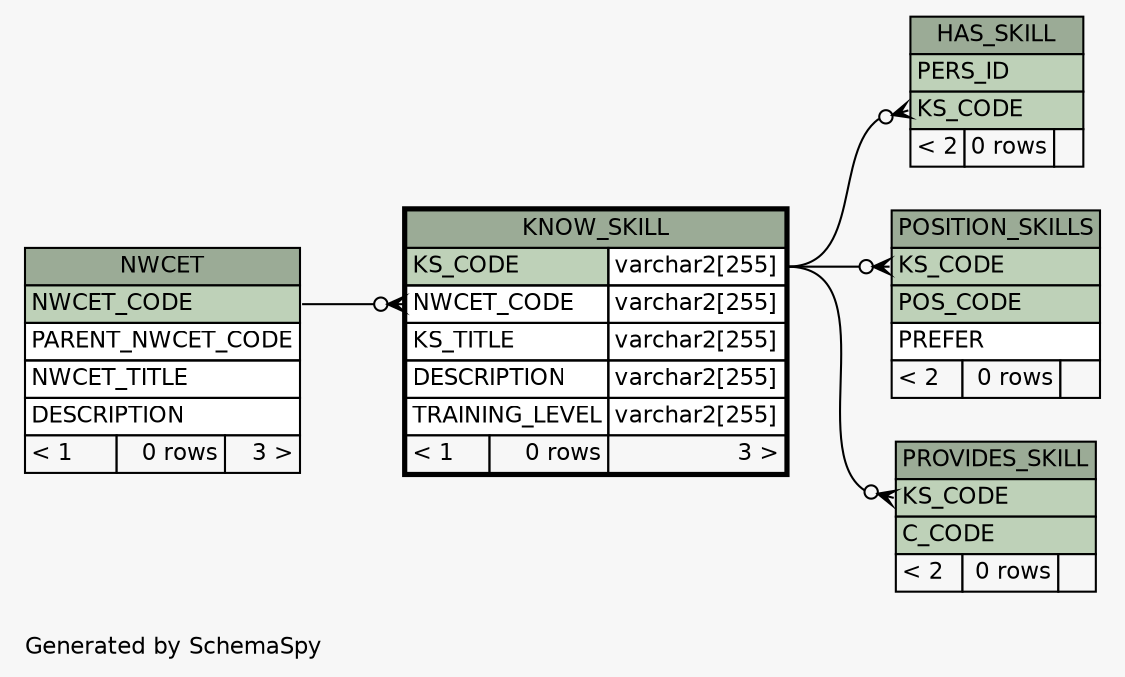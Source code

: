 // dot 2.38.0 on Linux 4.10.0-38-generic
// SchemaSpy rev 590
digraph "oneDegreeRelationshipsDiagram" {
  graph [
    rankdir="RL"
    bgcolor="#f7f7f7"
    label="\nGenerated by SchemaSpy"
    labeljust="l"
    nodesep="0.18"
    ranksep="0.46"
    fontname="Helvetica"
    fontsize="11"
  ];
  node [
    fontname="Helvetica"
    fontsize="11"
    shape="plaintext"
  ];
  edge [
    arrowsize="0.8"
  ];
  "HAS_SKILL":"KS_CODE":w -> "KNOW_SKILL":"KS_CODE.type":e [arrowhead=none dir=back arrowtail=crowodot];
  "KNOW_SKILL":"NWCET_CODE":w -> "NWCET":"NWCET_CODE":e [arrowhead=none dir=back arrowtail=crowodot];
  "POSITION_SKILLS":"KS_CODE":w -> "KNOW_SKILL":"KS_CODE.type":e [arrowhead=none dir=back arrowtail=crowodot];
  "PROVIDES_SKILL":"KS_CODE":w -> "KNOW_SKILL":"KS_CODE.type":e [arrowhead=none dir=back arrowtail=crowodot];
  "HAS_SKILL" [
    label=<
    <TABLE BORDER="0" CELLBORDER="1" CELLSPACING="0" BGCOLOR="#ffffff">
      <TR><TD COLSPAN="3" BGCOLOR="#9bab96" ALIGN="CENTER">HAS_SKILL</TD></TR>
      <TR><TD PORT="PERS_ID" COLSPAN="3" BGCOLOR="#bed1b8" ALIGN="LEFT">PERS_ID</TD></TR>
      <TR><TD PORT="KS_CODE" COLSPAN="3" BGCOLOR="#bed1b8" ALIGN="LEFT">KS_CODE</TD></TR>
      <TR><TD ALIGN="LEFT" BGCOLOR="#f7f7f7">&lt; 2</TD><TD ALIGN="RIGHT" BGCOLOR="#f7f7f7">0 rows</TD><TD ALIGN="RIGHT" BGCOLOR="#f7f7f7">  </TD></TR>
    </TABLE>>
    URL="HAS_SKILL.html"
    tooltip="HAS_SKILL"
  ];
  "KNOW_SKILL" [
    label=<
    <TABLE BORDER="2" CELLBORDER="1" CELLSPACING="0" BGCOLOR="#ffffff">
      <TR><TD COLSPAN="3" BGCOLOR="#9bab96" ALIGN="CENTER">KNOW_SKILL</TD></TR>
      <TR><TD PORT="KS_CODE" COLSPAN="2" BGCOLOR="#bed1b8" ALIGN="LEFT">KS_CODE</TD><TD PORT="KS_CODE.type" ALIGN="LEFT">varchar2[255]</TD></TR>
      <TR><TD PORT="NWCET_CODE" COLSPAN="2" ALIGN="LEFT">NWCET_CODE</TD><TD PORT="NWCET_CODE.type" ALIGN="LEFT">varchar2[255]</TD></TR>
      <TR><TD PORT="KS_TITLE" COLSPAN="2" ALIGN="LEFT">KS_TITLE</TD><TD PORT="KS_TITLE.type" ALIGN="LEFT">varchar2[255]</TD></TR>
      <TR><TD PORT="DESCRIPTION" COLSPAN="2" ALIGN="LEFT">DESCRIPTION</TD><TD PORT="DESCRIPTION.type" ALIGN="LEFT">varchar2[255]</TD></TR>
      <TR><TD PORT="TRAINING_LEVEL" COLSPAN="2" ALIGN="LEFT">TRAINING_LEVEL</TD><TD PORT="TRAINING_LEVEL.type" ALIGN="LEFT">varchar2[255]</TD></TR>
      <TR><TD ALIGN="LEFT" BGCOLOR="#f7f7f7">&lt; 1</TD><TD ALIGN="RIGHT" BGCOLOR="#f7f7f7">0 rows</TD><TD ALIGN="RIGHT" BGCOLOR="#f7f7f7">3 &gt;</TD></TR>
    </TABLE>>
    URL="KNOW_SKILL.html"
    tooltip="KNOW_SKILL"
  ];
  "NWCET" [
    label=<
    <TABLE BORDER="0" CELLBORDER="1" CELLSPACING="0" BGCOLOR="#ffffff">
      <TR><TD COLSPAN="3" BGCOLOR="#9bab96" ALIGN="CENTER">NWCET</TD></TR>
      <TR><TD PORT="NWCET_CODE" COLSPAN="3" BGCOLOR="#bed1b8" ALIGN="LEFT">NWCET_CODE</TD></TR>
      <TR><TD PORT="PARENT_NWCET_CODE" COLSPAN="3" ALIGN="LEFT">PARENT_NWCET_CODE</TD></TR>
      <TR><TD PORT="NWCET_TITLE" COLSPAN="3" ALIGN="LEFT">NWCET_TITLE</TD></TR>
      <TR><TD PORT="DESCRIPTION" COLSPAN="3" ALIGN="LEFT">DESCRIPTION</TD></TR>
      <TR><TD ALIGN="LEFT" BGCOLOR="#f7f7f7">&lt; 1</TD><TD ALIGN="RIGHT" BGCOLOR="#f7f7f7">0 rows</TD><TD ALIGN="RIGHT" BGCOLOR="#f7f7f7">3 &gt;</TD></TR>
    </TABLE>>
    URL="NWCET.html"
    tooltip="NWCET"
  ];
  "POSITION_SKILLS" [
    label=<
    <TABLE BORDER="0" CELLBORDER="1" CELLSPACING="0" BGCOLOR="#ffffff">
      <TR><TD COLSPAN="3" BGCOLOR="#9bab96" ALIGN="CENTER">POSITION_SKILLS</TD></TR>
      <TR><TD PORT="KS_CODE" COLSPAN="3" BGCOLOR="#bed1b8" ALIGN="LEFT">KS_CODE</TD></TR>
      <TR><TD PORT="POS_CODE" COLSPAN="3" BGCOLOR="#bed1b8" ALIGN="LEFT">POS_CODE</TD></TR>
      <TR><TD PORT="PREFER" COLSPAN="3" ALIGN="LEFT">PREFER</TD></TR>
      <TR><TD ALIGN="LEFT" BGCOLOR="#f7f7f7">&lt; 2</TD><TD ALIGN="RIGHT" BGCOLOR="#f7f7f7">0 rows</TD><TD ALIGN="RIGHT" BGCOLOR="#f7f7f7">  </TD></TR>
    </TABLE>>
    URL="POSITION_SKILLS.html"
    tooltip="POSITION_SKILLS"
  ];
  "PROVIDES_SKILL" [
    label=<
    <TABLE BORDER="0" CELLBORDER="1" CELLSPACING="0" BGCOLOR="#ffffff">
      <TR><TD COLSPAN="3" BGCOLOR="#9bab96" ALIGN="CENTER">PROVIDES_SKILL</TD></TR>
      <TR><TD PORT="KS_CODE" COLSPAN="3" BGCOLOR="#bed1b8" ALIGN="LEFT">KS_CODE</TD></TR>
      <TR><TD PORT="C_CODE" COLSPAN="3" BGCOLOR="#bed1b8" ALIGN="LEFT">C_CODE</TD></TR>
      <TR><TD ALIGN="LEFT" BGCOLOR="#f7f7f7">&lt; 2</TD><TD ALIGN="RIGHT" BGCOLOR="#f7f7f7">0 rows</TD><TD ALIGN="RIGHT" BGCOLOR="#f7f7f7">  </TD></TR>
    </TABLE>>
    URL="PROVIDES_SKILL.html"
    tooltip="PROVIDES_SKILL"
  ];
}
